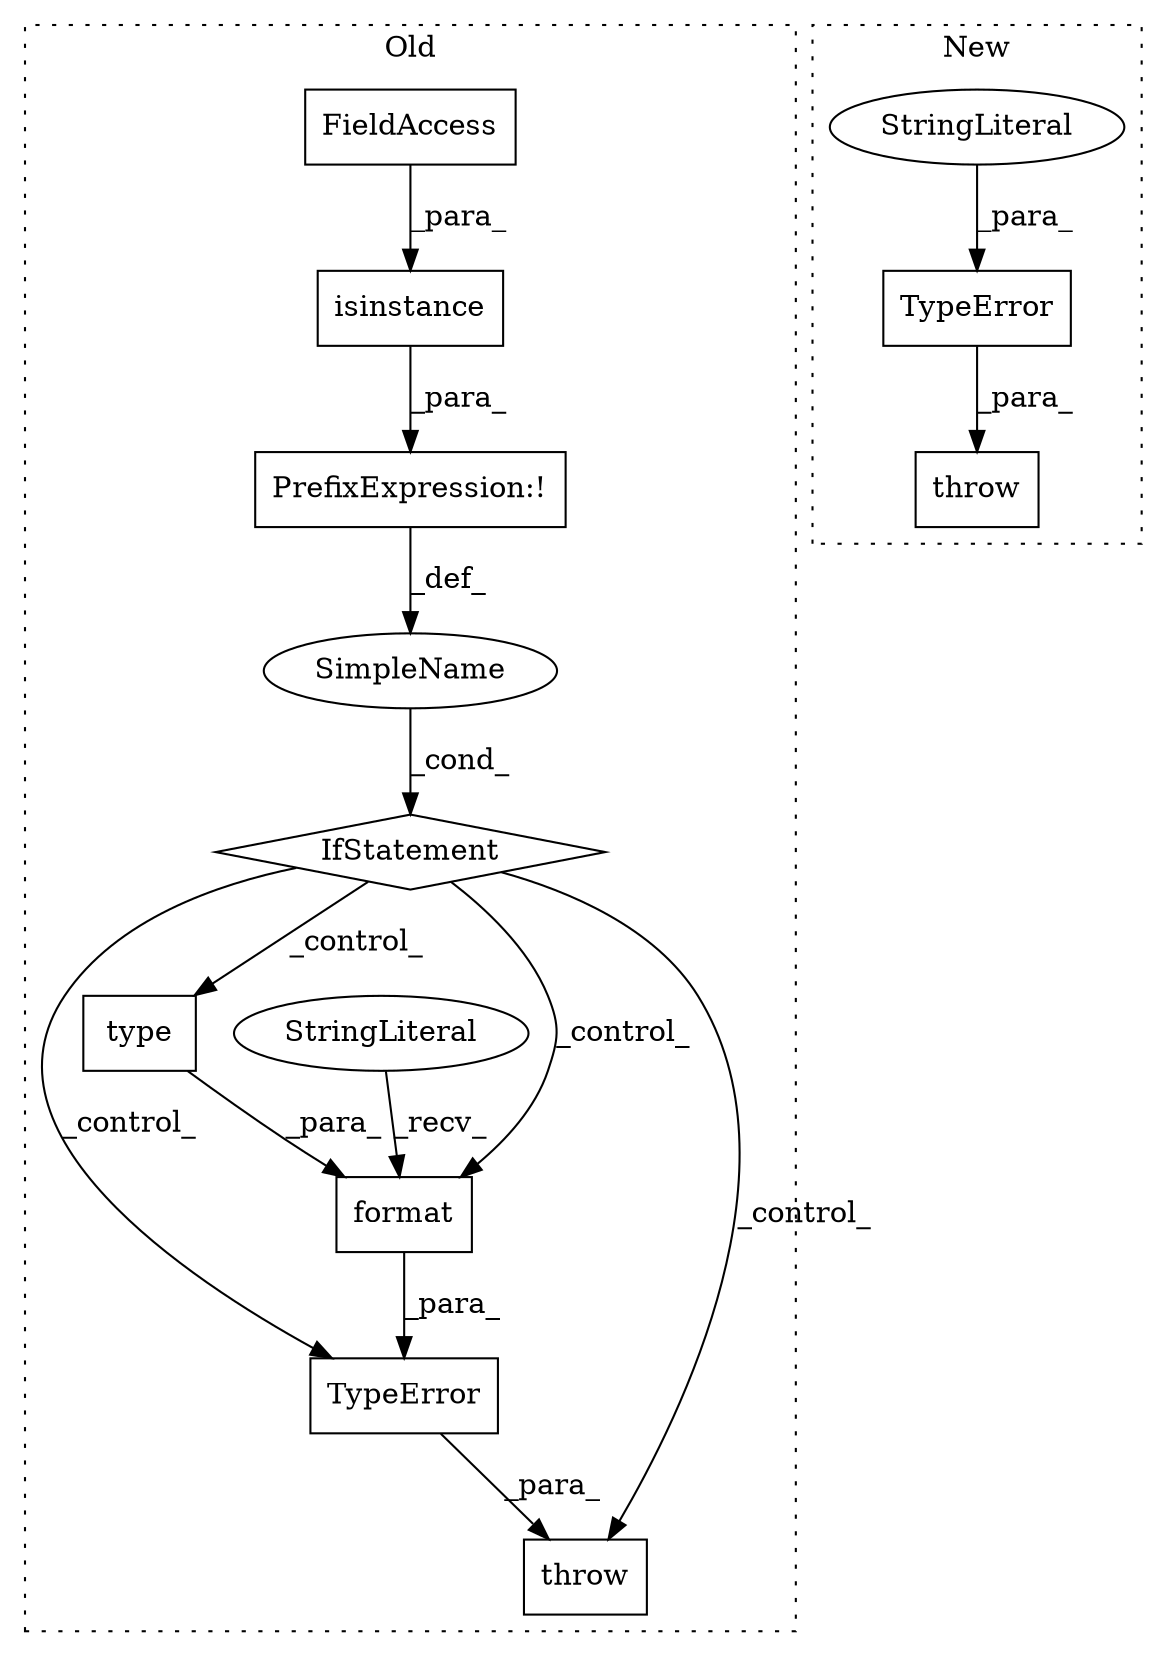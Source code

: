 digraph G {
subgraph cluster0 {
1 [label="TypeError" a="32" s="5231,5307" l="10,1" shape="box"];
3 [label="throw" a="53" s="5225" l="6" shape="box"];
5 [label="format" a="32" s="5286,5306" l="7,1" shape="box"];
6 [label="StringLiteral" a="45" s="5241" l="44" shape="ellipse"];
7 [label="type" a="32" s="5293,5305" l="5,1" shape="box"];
9 [label="isinstance" a="32" s="5182,5214" l="11,1" shape="box"];
10 [label="SimpleName" a="42" s="" l="" shape="ellipse"];
11 [label="FieldAccess" a="22" s="5201" l="13" shape="box"];
12 [label="PrefixExpression:!" a="38" s="5181" l="1" shape="box"];
13 [label="IfStatement" a="25" s="5177,5215" l="4,2" shape="diamond"];
label = "Old";
style="dotted";
}
subgraph cluster1 {
2 [label="throw" a="53" s="6024" l="6" shape="box"];
4 [label="TypeError" a="32" s="6030,6071" l="10,1" shape="box"];
8 [label="StringLiteral" a="45" s="6040" l="31" shape="ellipse"];
label = "New";
style="dotted";
}
1 -> 3 [label="_para_"];
4 -> 2 [label="_para_"];
5 -> 1 [label="_para_"];
6 -> 5 [label="_recv_"];
7 -> 5 [label="_para_"];
8 -> 4 [label="_para_"];
9 -> 12 [label="_para_"];
10 -> 13 [label="_cond_"];
11 -> 9 [label="_para_"];
12 -> 10 [label="_def_"];
13 -> 3 [label="_control_"];
13 -> 5 [label="_control_"];
13 -> 7 [label="_control_"];
13 -> 1 [label="_control_"];
}